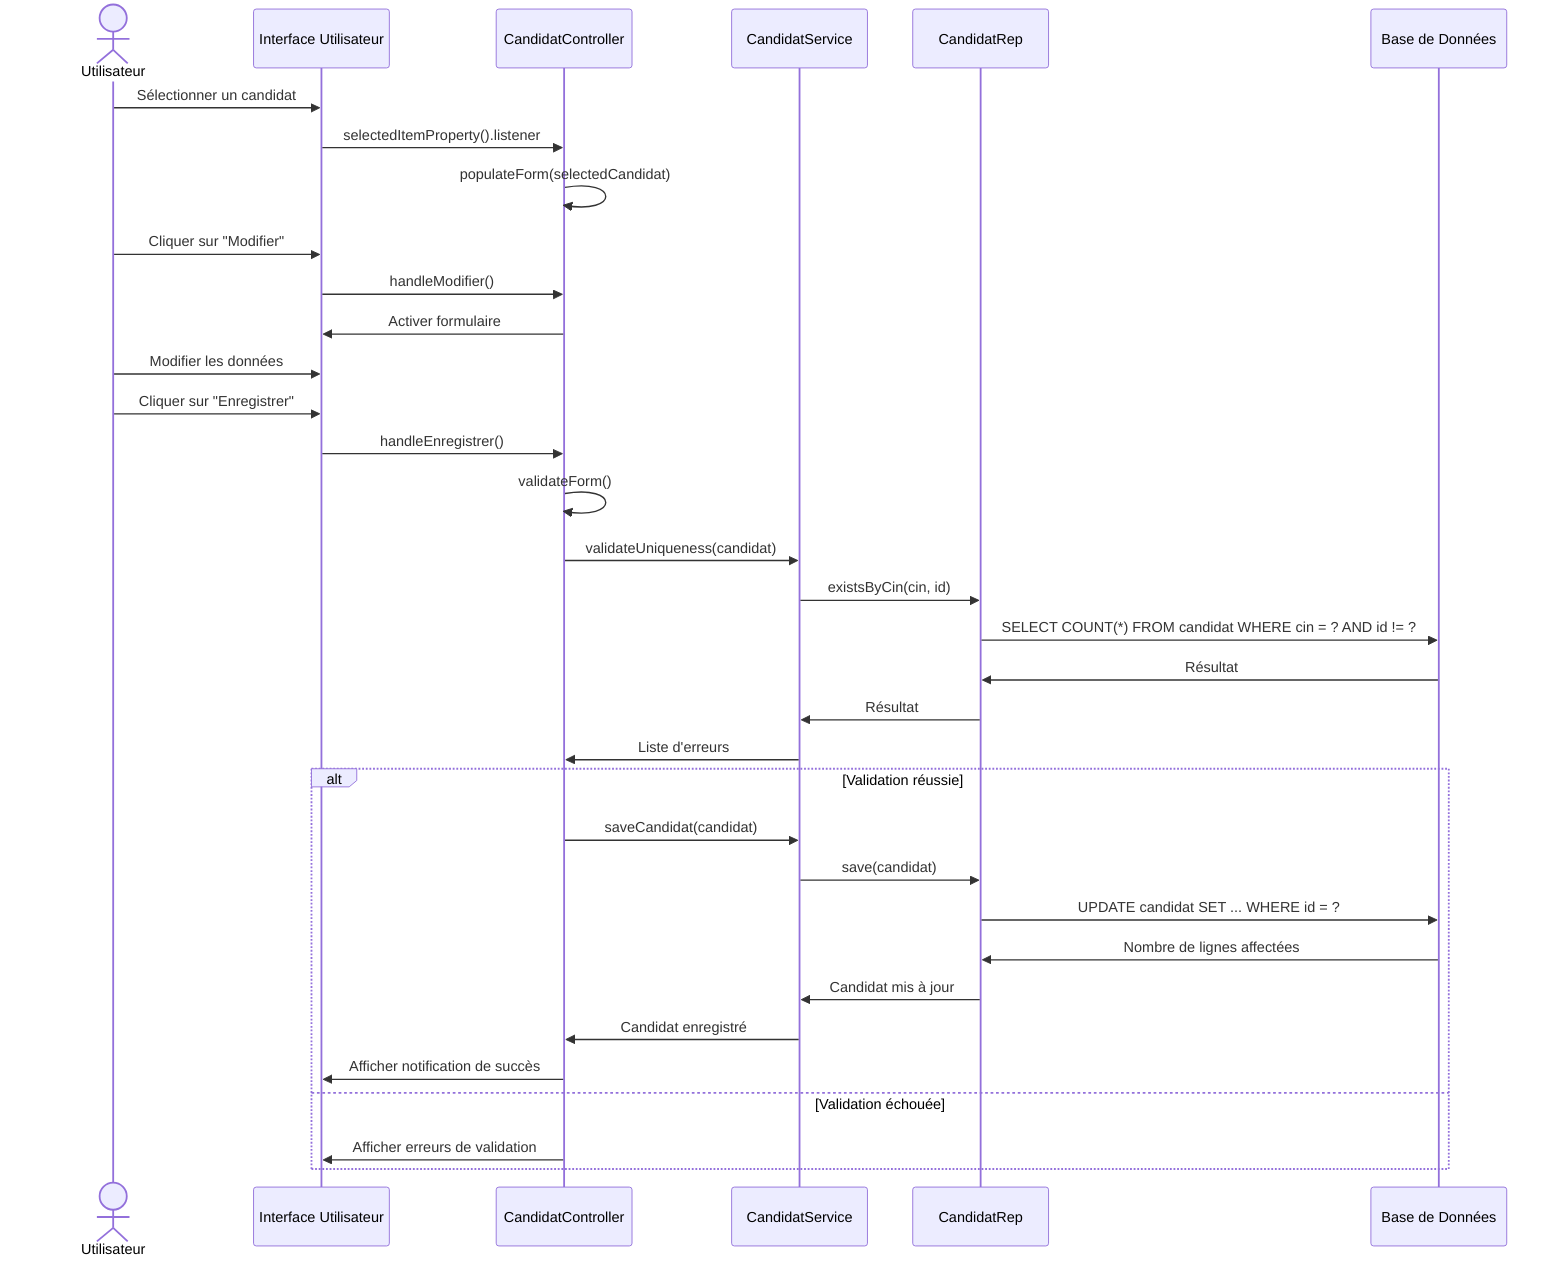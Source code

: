 sequenceDiagram
    actor Utilisateur
    participant IHM as Interface Utilisateur
    participant Ctrl as CandidatController
    participant Svc as CandidatService
    participant Rep as CandidatRep
    participant DB as Base de Données

    Utilisateur->>IHM: Sélectionner un candidat
    IHM->>Ctrl: selectedItemProperty().listener
    Ctrl->>Ctrl: populateForm(selectedCandidat)
    Utilisateur->>IHM: Cliquer sur "Modifier"
    IHM->>Ctrl: handleModifier()
    Ctrl->>IHM: Activer formulaire
    Utilisateur->>IHM: Modifier les données
    Utilisateur->>IHM: Cliquer sur "Enregistrer"
    IHM->>Ctrl: handleEnregistrer()
    Ctrl->>Ctrl: validateForm()
    Ctrl->>Svc: validateUniqueness(candidat)
    Svc->>Rep: existsByCin(cin, id)
    Rep->>DB: SELECT COUNT(*) FROM candidat WHERE cin = ? AND id != ?
    DB->>Rep: Résultat
    Rep->>Svc: Résultat
    Svc->>Ctrl: Liste d'erreurs
    alt Validation réussie
        Ctrl->>Svc: saveCandidat(candidat)
        Svc->>Rep: save(candidat)
        Rep->>DB: UPDATE candidat SET ... WHERE id = ?
        DB->>Rep: Nombre de lignes affectées
        Rep->>Svc: Candidat mis à jour
        Svc->>Ctrl: Candidat enregistré
        Ctrl->>IHM: Afficher notification de succès
    else Validation échouée
        Ctrl->>IHM: Afficher erreurs de validation
    end